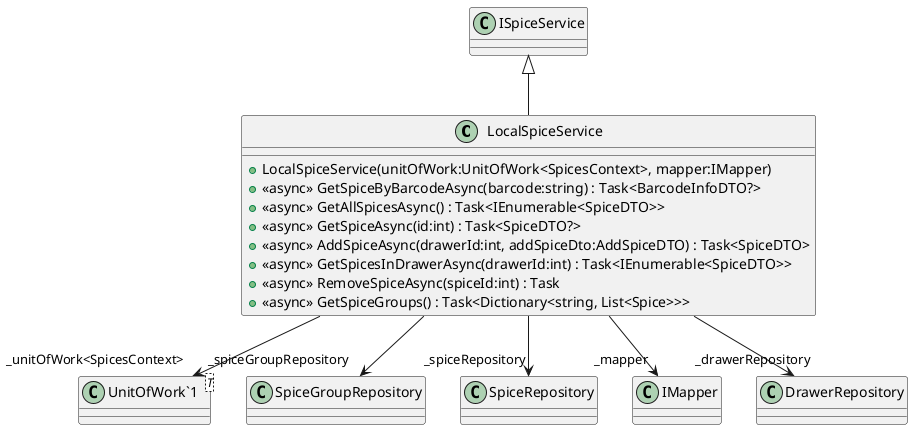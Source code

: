 @startuml
class LocalSpiceService {
    + LocalSpiceService(unitOfWork:UnitOfWork<SpicesContext>, mapper:IMapper)
    + <<async>> GetSpiceByBarcodeAsync(barcode:string) : Task<BarcodeInfoDTO?>
    + <<async>> GetAllSpicesAsync() : Task<IEnumerable<SpiceDTO>>
    + <<async>> GetSpiceAsync(id:int) : Task<SpiceDTO?>
    + <<async>> AddSpiceAsync(drawerId:int, addSpiceDto:AddSpiceDTO) : Task<SpiceDTO>
    + <<async>> GetSpicesInDrawerAsync(drawerId:int) : Task<IEnumerable<SpiceDTO>>
    + <<async>> RemoveSpiceAsync(spiceId:int) : Task
    + <<async>> GetSpiceGroups() : Task<Dictionary<string, List<Spice>>>
}
class "UnitOfWork`1"<T> {
}
ISpiceService <|-- LocalSpiceService
LocalSpiceService --> "_spiceGroupRepository" SpiceGroupRepository
LocalSpiceService --> "_spiceRepository" SpiceRepository
LocalSpiceService --> "_unitOfWork<SpicesContext>" "UnitOfWork`1"
LocalSpiceService --> "_mapper" IMapper
LocalSpiceService --> "_drawerRepository" DrawerRepository
@enduml
